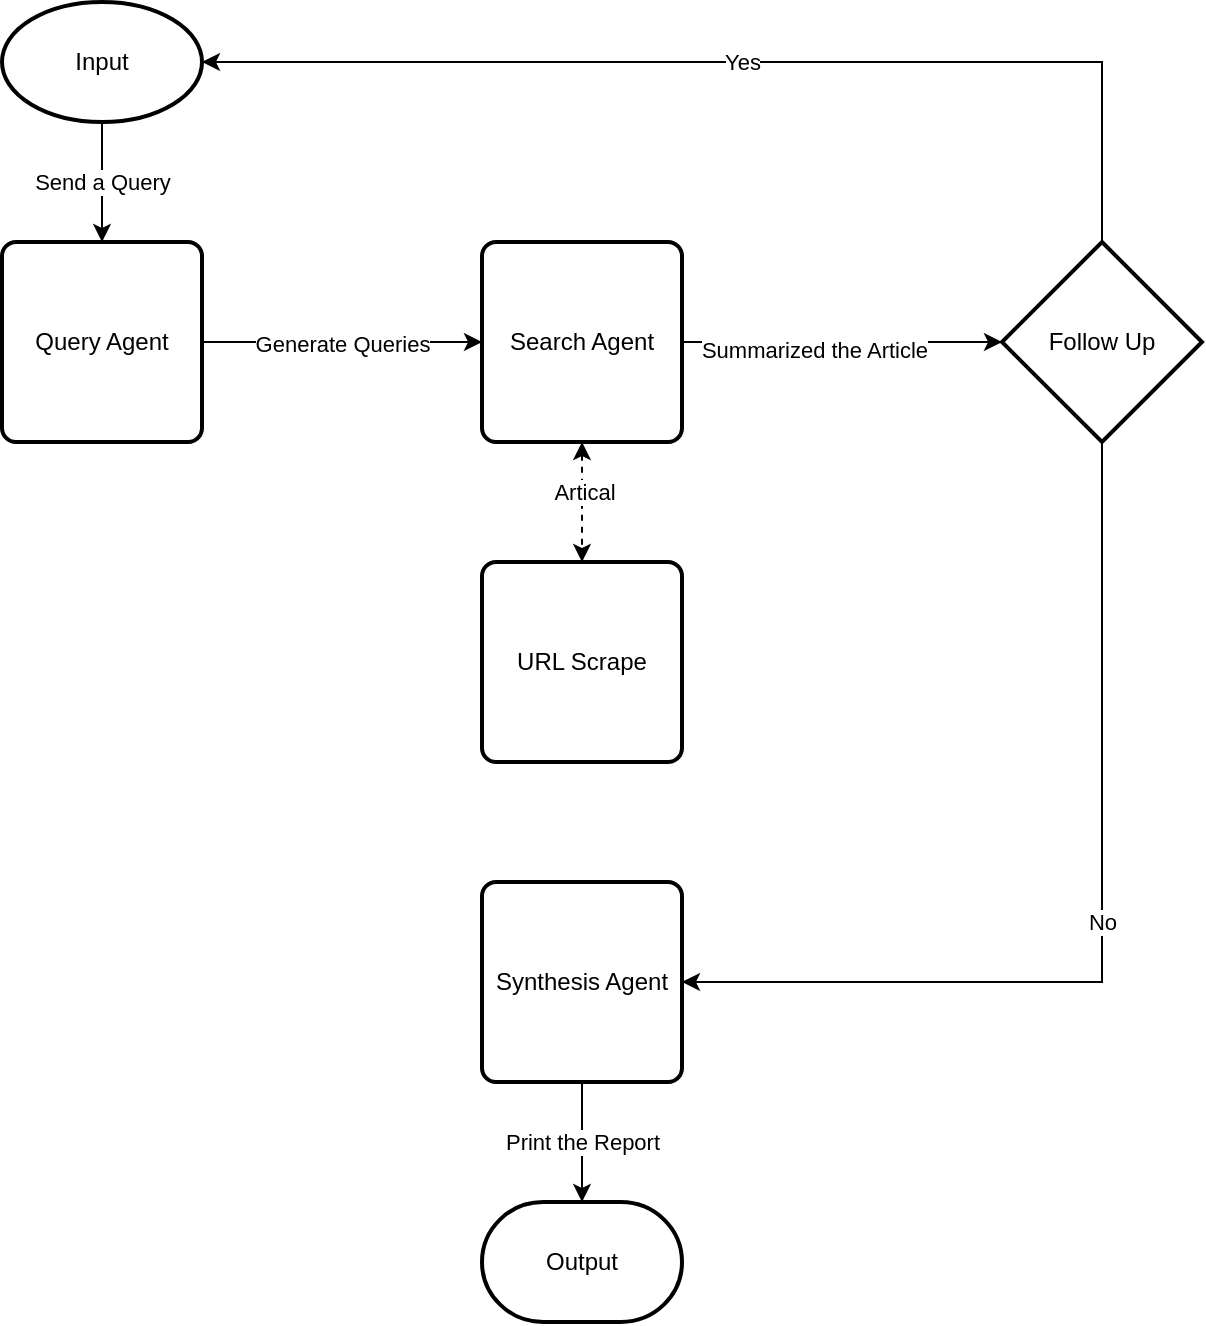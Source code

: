 <mxfile version="27.0.9">
  <diagram name="Page-1" id="vXr083vepXQV8SW4tHHI">
    <mxGraphModel dx="784" dy="660" grid="1" gridSize="10" guides="1" tooltips="1" connect="1" arrows="1" fold="1" page="1" pageScale="1" pageWidth="850" pageHeight="1100" math="0" shadow="0">
      <root>
        <mxCell id="0" />
        <mxCell id="1" parent="0" />
        <mxCell id="5HywtPWPH-wtxFuc1LMU-5" value="Send a Query" style="edgeStyle=orthogonalEdgeStyle;rounded=0;orthogonalLoop=1;jettySize=auto;html=1;exitX=0.5;exitY=1;exitDx=0;exitDy=0;exitPerimeter=0;entryX=0.5;entryY=0;entryDx=0;entryDy=0;" edge="1" parent="1" source="5HywtPWPH-wtxFuc1LMU-1" target="5HywtPWPH-wtxFuc1LMU-2">
          <mxGeometry relative="1" as="geometry" />
        </mxCell>
        <mxCell id="5HywtPWPH-wtxFuc1LMU-1" value="Input" style="strokeWidth=2;html=1;shape=mxgraph.flowchart.start_1;whiteSpace=wrap;" vertex="1" parent="1">
          <mxGeometry x="40" y="40" width="100" height="60" as="geometry" />
        </mxCell>
        <mxCell id="5HywtPWPH-wtxFuc1LMU-3" value="Generate Queries" style="edgeStyle=orthogonalEdgeStyle;rounded=0;orthogonalLoop=1;jettySize=auto;html=1;" edge="1" parent="1" source="5HywtPWPH-wtxFuc1LMU-2">
          <mxGeometry relative="1" as="geometry">
            <mxPoint x="280" y="210" as="targetPoint" />
          </mxGeometry>
        </mxCell>
        <mxCell id="5HywtPWPH-wtxFuc1LMU-2" value="Query Agent" style="rounded=1;whiteSpace=wrap;html=1;absoluteArcSize=1;arcSize=14;strokeWidth=2;" vertex="1" parent="1">
          <mxGeometry x="40" y="160" width="100" height="100" as="geometry" />
        </mxCell>
        <mxCell id="5HywtPWPH-wtxFuc1LMU-7" style="rounded=0;orthogonalLoop=1;jettySize=auto;html=1;exitX=0.5;exitY=1;exitDx=0;exitDy=0;dashed=1;startArrow=classic;startFill=1;" edge="1" parent="1" source="5HywtPWPH-wtxFuc1LMU-4">
          <mxGeometry relative="1" as="geometry">
            <mxPoint x="330" y="320" as="targetPoint" />
          </mxGeometry>
        </mxCell>
        <mxCell id="5HywtPWPH-wtxFuc1LMU-17" value="Artical" style="edgeLabel;html=1;align=center;verticalAlign=middle;resizable=0;points=[];" vertex="1" connectable="0" parent="5HywtPWPH-wtxFuc1LMU-7">
          <mxGeometry x="-0.167" y="1" relative="1" as="geometry">
            <mxPoint as="offset" />
          </mxGeometry>
        </mxCell>
        <mxCell id="5HywtPWPH-wtxFuc1LMU-4" value="Search Agent" style="rounded=1;whiteSpace=wrap;html=1;absoluteArcSize=1;arcSize=14;strokeWidth=2;" vertex="1" parent="1">
          <mxGeometry x="280" y="160" width="100" height="100" as="geometry" />
        </mxCell>
        <mxCell id="5HywtPWPH-wtxFuc1LMU-8" value="URL Scrape" style="rounded=1;whiteSpace=wrap;html=1;absoluteArcSize=1;arcSize=14;strokeWidth=2;" vertex="1" parent="1">
          <mxGeometry x="280" y="320" width="100" height="100" as="geometry" />
        </mxCell>
        <mxCell id="5HywtPWPH-wtxFuc1LMU-13" value="No" style="edgeStyle=orthogonalEdgeStyle;rounded=0;orthogonalLoop=1;jettySize=auto;html=1;entryX=1;entryY=0.5;entryDx=0;entryDy=0;exitX=0.5;exitY=1;exitDx=0;exitDy=0;exitPerimeter=0;" edge="1" parent="1" source="5HywtPWPH-wtxFuc1LMU-9" target="5HywtPWPH-wtxFuc1LMU-12">
          <mxGeometry relative="1" as="geometry">
            <Array as="points">
              <mxPoint x="590" y="530" />
            </Array>
          </mxGeometry>
        </mxCell>
        <mxCell id="5HywtPWPH-wtxFuc1LMU-9" value="Follow Up" style="strokeWidth=2;html=1;shape=mxgraph.flowchart.decision;whiteSpace=wrap;" vertex="1" parent="1">
          <mxGeometry x="540" y="160" width="100" height="100" as="geometry" />
        </mxCell>
        <mxCell id="5HywtPWPH-wtxFuc1LMU-10" style="edgeStyle=orthogonalEdgeStyle;rounded=0;orthogonalLoop=1;jettySize=auto;html=1;exitX=1;exitY=0.5;exitDx=0;exitDy=0;entryX=0;entryY=0.5;entryDx=0;entryDy=0;entryPerimeter=0;" edge="1" parent="1" source="5HywtPWPH-wtxFuc1LMU-4" target="5HywtPWPH-wtxFuc1LMU-9">
          <mxGeometry relative="1" as="geometry" />
        </mxCell>
        <mxCell id="5HywtPWPH-wtxFuc1LMU-18" value="Summarized the Article" style="edgeLabel;html=1;align=center;verticalAlign=middle;resizable=0;points=[];" vertex="1" connectable="0" parent="5HywtPWPH-wtxFuc1LMU-10">
          <mxGeometry x="-0.182" y="-4" relative="1" as="geometry">
            <mxPoint as="offset" />
          </mxGeometry>
        </mxCell>
        <mxCell id="5HywtPWPH-wtxFuc1LMU-11" value="Yes" style="edgeStyle=orthogonalEdgeStyle;rounded=0;orthogonalLoop=1;jettySize=auto;html=1;entryX=1;entryY=0.5;entryDx=0;entryDy=0;entryPerimeter=0;" edge="1" parent="1" source="5HywtPWPH-wtxFuc1LMU-9" target="5HywtPWPH-wtxFuc1LMU-1">
          <mxGeometry relative="1" as="geometry">
            <Array as="points">
              <mxPoint x="590" y="70" />
            </Array>
          </mxGeometry>
        </mxCell>
        <mxCell id="5HywtPWPH-wtxFuc1LMU-12" value="Synthesis Agent" style="rounded=1;whiteSpace=wrap;html=1;absoluteArcSize=1;arcSize=14;strokeWidth=2;" vertex="1" parent="1">
          <mxGeometry x="280" y="480" width="100" height="100" as="geometry" />
        </mxCell>
        <mxCell id="5HywtPWPH-wtxFuc1LMU-14" value="Output" style="strokeWidth=2;html=1;shape=mxgraph.flowchart.terminator;whiteSpace=wrap;" vertex="1" parent="1">
          <mxGeometry x="280" y="640" width="100" height="60" as="geometry" />
        </mxCell>
        <mxCell id="5HywtPWPH-wtxFuc1LMU-15" value="Print the Report" style="edgeStyle=orthogonalEdgeStyle;rounded=0;orthogonalLoop=1;jettySize=auto;html=1;exitX=0.5;exitY=1;exitDx=0;exitDy=0;entryX=0.5;entryY=0;entryDx=0;entryDy=0;entryPerimeter=0;" edge="1" parent="1" source="5HywtPWPH-wtxFuc1LMU-12" target="5HywtPWPH-wtxFuc1LMU-14">
          <mxGeometry relative="1" as="geometry" />
        </mxCell>
      </root>
    </mxGraphModel>
  </diagram>
</mxfile>
